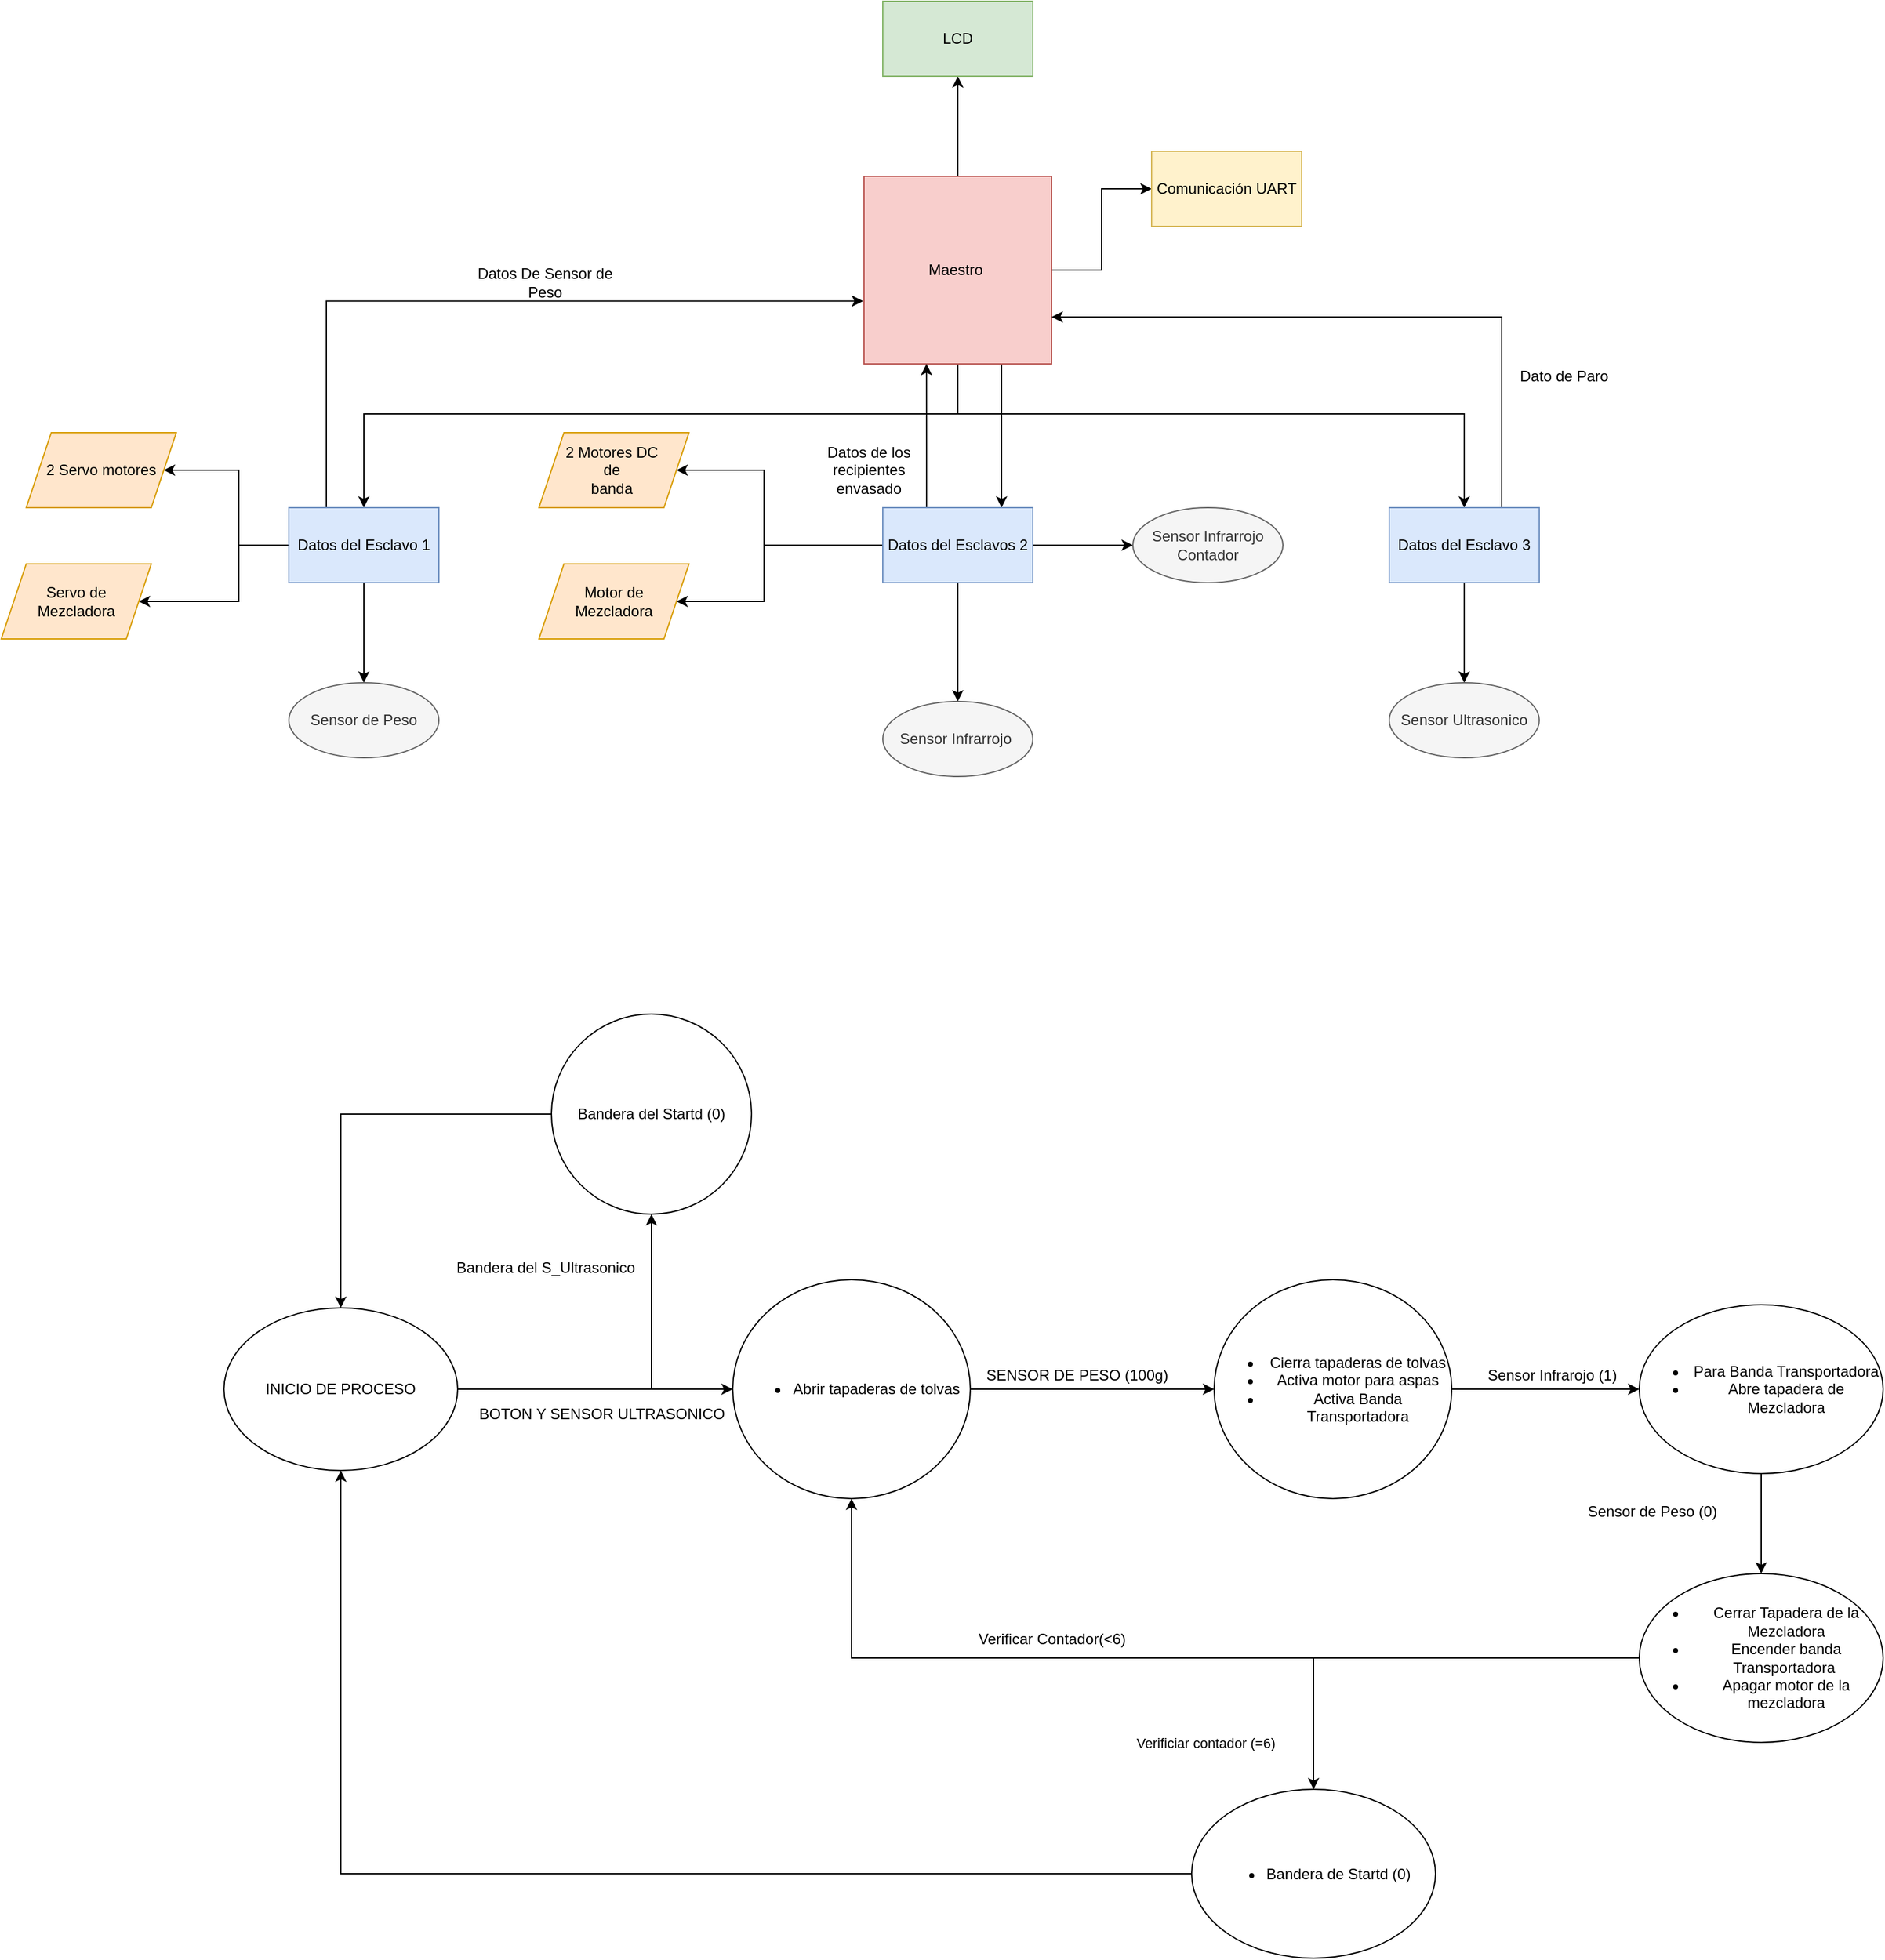 <mxfile version="14.9.8" type="device"><diagram id="5IJGKHmE7hL401gPtstl" name="Page-1"><mxGraphModel dx="2048" dy="681" grid="1" gridSize="10" guides="1" tooltips="1" connect="1" arrows="1" fold="1" page="1" pageScale="1" pageWidth="827" pageHeight="1169" math="0" shadow="0"><root><mxCell id="0"/><mxCell id="1" parent="0"/><mxCell id="lGjP0QWWy_b_ne5IOE5p-9" value="" style="edgeStyle=orthogonalEdgeStyle;rounded=0;orthogonalLoop=1;jettySize=auto;html=1;" parent="1" source="lGjP0QWWy_b_ne5IOE5p-1" target="lGjP0QWWy_b_ne5IOE5p-8" edge="1"><mxGeometry relative="1" as="geometry"><Array as="points"><mxPoint x="480" y="420"/><mxPoint x="480" y="420"/></Array></mxGeometry></mxCell><mxCell id="lGjP0QWWy_b_ne5IOE5p-3" value="" style="edgeStyle=orthogonalEdgeStyle;rounded=0;orthogonalLoop=1;jettySize=auto;html=1;" parent="1" source="lGjP0QWWy_b_ne5IOE5p-1" target="lGjP0QWWy_b_ne5IOE5p-2" edge="1"><mxGeometry relative="1" as="geometry"/></mxCell><mxCell id="lGjP0QWWy_b_ne5IOE5p-5" value="" style="edgeStyle=orthogonalEdgeStyle;rounded=0;orthogonalLoop=1;jettySize=auto;html=1;" parent="1" source="lGjP0QWWy_b_ne5IOE5p-1" target="lGjP0QWWy_b_ne5IOE5p-4" edge="1"><mxGeometry relative="1" as="geometry"/></mxCell><mxCell id="lGjP0QWWy_b_ne5IOE5p-32" style="edgeStyle=orthogonalEdgeStyle;rounded=0;orthogonalLoop=1;jettySize=auto;html=1;entryX=0.5;entryY=0;entryDx=0;entryDy=0;" parent="1" source="lGjP0QWWy_b_ne5IOE5p-1" target="lGjP0QWWy_b_ne5IOE5p-11" edge="1"><mxGeometry relative="1" as="geometry"><Array as="points"><mxPoint x="445" y="390"/><mxPoint x="-30" y="390"/></Array></mxGeometry></mxCell><mxCell id="lGjP0QWWy_b_ne5IOE5p-33" style="edgeStyle=orthogonalEdgeStyle;rounded=0;orthogonalLoop=1;jettySize=auto;html=1;entryX=0.5;entryY=0;entryDx=0;entryDy=0;" parent="1" source="lGjP0QWWy_b_ne5IOE5p-1" target="lGjP0QWWy_b_ne5IOE5p-12" edge="1"><mxGeometry relative="1" as="geometry"><Array as="points"><mxPoint x="445" y="390"/><mxPoint x="850" y="390"/></Array></mxGeometry></mxCell><mxCell id="lGjP0QWWy_b_ne5IOE5p-1" value="Maestro&amp;nbsp;" style="whiteSpace=wrap;html=1;aspect=fixed;fillColor=#f8cecc;strokeColor=#b85450;" parent="1" vertex="1"><mxGeometry x="370" y="200" width="150" height="150" as="geometry"/></mxCell><mxCell id="lGjP0QWWy_b_ne5IOE5p-2" value="LCD" style="whiteSpace=wrap;html=1;fillColor=#d5e8d4;strokeColor=#82b366;" parent="1" vertex="1"><mxGeometry x="385" y="60" width="120" height="60" as="geometry"/></mxCell><mxCell id="lGjP0QWWy_b_ne5IOE5p-4" value="Comunicación UART" style="whiteSpace=wrap;html=1;fillColor=#fff2cc;strokeColor=#d6b656;" parent="1" vertex="1"><mxGeometry x="600" y="180" width="120" height="60" as="geometry"/></mxCell><mxCell id="lGjP0QWWy_b_ne5IOE5p-22" value="" style="edgeStyle=orthogonalEdgeStyle;rounded=0;orthogonalLoop=1;jettySize=auto;html=1;" parent="1" source="lGjP0QWWy_b_ne5IOE5p-8" target="lGjP0QWWy_b_ne5IOE5p-21" edge="1"><mxGeometry relative="1" as="geometry"/></mxCell><mxCell id="lGjP0QWWy_b_ne5IOE5p-24" value="" style="edgeStyle=orthogonalEdgeStyle;rounded=0;orthogonalLoop=1;jettySize=auto;html=1;" parent="1" source="lGjP0QWWy_b_ne5IOE5p-8" target="lGjP0QWWy_b_ne5IOE5p-23" edge="1"><mxGeometry relative="1" as="geometry"><Array as="points"><mxPoint x="290" y="495"/><mxPoint x="290" y="435"/></Array></mxGeometry></mxCell><mxCell id="lGjP0QWWy_b_ne5IOE5p-26" value="" style="edgeStyle=orthogonalEdgeStyle;rounded=0;orthogonalLoop=1;jettySize=auto;html=1;" parent="1" source="lGjP0QWWy_b_ne5IOE5p-8" target="lGjP0QWWy_b_ne5IOE5p-25" edge="1"><mxGeometry relative="1" as="geometry"/></mxCell><mxCell id="lGjP0QWWy_b_ne5IOE5p-35" style="edgeStyle=orthogonalEdgeStyle;rounded=0;orthogonalLoop=1;jettySize=auto;html=1;entryX=1;entryY=0.5;entryDx=0;entryDy=0;" parent="1" source="lGjP0QWWy_b_ne5IOE5p-8" target="lGjP0QWWy_b_ne5IOE5p-34" edge="1"><mxGeometry relative="1" as="geometry"><Array as="points"><mxPoint x="290" y="495"/><mxPoint x="290" y="540"/></Array></mxGeometry></mxCell><mxCell id="lGjP0QWWy_b_ne5IOE5p-38" style="edgeStyle=orthogonalEdgeStyle;rounded=0;orthogonalLoop=1;jettySize=auto;html=1;entryX=0.333;entryY=1;entryDx=0;entryDy=0;entryPerimeter=0;" parent="1" source="lGjP0QWWy_b_ne5IOE5p-8" target="lGjP0QWWy_b_ne5IOE5p-1" edge="1"><mxGeometry relative="1" as="geometry"><Array as="points"><mxPoint x="420" y="420"/><mxPoint x="420" y="420"/></Array></mxGeometry></mxCell><mxCell id="lGjP0QWWy_b_ne5IOE5p-8" value="Datos del Esclavos 2" style="whiteSpace=wrap;html=1;fillColor=#dae8fc;strokeColor=#6c8ebf;" parent="1" vertex="1"><mxGeometry x="385" y="465" width="120" height="60" as="geometry"/></mxCell><mxCell id="lGjP0QWWy_b_ne5IOE5p-18" value="" style="edgeStyle=orthogonalEdgeStyle;rounded=0;orthogonalLoop=1;jettySize=auto;html=1;" parent="1" source="lGjP0QWWy_b_ne5IOE5p-11" target="lGjP0QWWy_b_ne5IOE5p-17" edge="1"><mxGeometry relative="1" as="geometry"/></mxCell><mxCell id="lGjP0QWWy_b_ne5IOE5p-20" value="" style="edgeStyle=orthogonalEdgeStyle;rounded=0;orthogonalLoop=1;jettySize=auto;html=1;" parent="1" source="lGjP0QWWy_b_ne5IOE5p-11" target="lGjP0QWWy_b_ne5IOE5p-19" edge="1"><mxGeometry relative="1" as="geometry"><Array as="points"><mxPoint x="-130" y="495"/><mxPoint x="-130" y="435"/></Array></mxGeometry></mxCell><mxCell id="lGjP0QWWy_b_ne5IOE5p-36" style="edgeStyle=orthogonalEdgeStyle;rounded=0;orthogonalLoop=1;jettySize=auto;html=1;entryX=-0.005;entryY=0.665;entryDx=0;entryDy=0;entryPerimeter=0;" parent="1" source="lGjP0QWWy_b_ne5IOE5p-11" target="lGjP0QWWy_b_ne5IOE5p-1" edge="1"><mxGeometry relative="1" as="geometry"><Array as="points"><mxPoint x="-60" y="300"/></Array></mxGeometry></mxCell><mxCell id="lGjP0QWWy_b_ne5IOE5p-49" style="edgeStyle=orthogonalEdgeStyle;rounded=0;orthogonalLoop=1;jettySize=auto;html=1;entryX=1;entryY=0.5;entryDx=0;entryDy=0;" parent="1" source="lGjP0QWWy_b_ne5IOE5p-11" target="lGjP0QWWy_b_ne5IOE5p-48" edge="1"><mxGeometry relative="1" as="geometry"><Array as="points"><mxPoint x="-130" y="495"/><mxPoint x="-130" y="540"/></Array></mxGeometry></mxCell><mxCell id="lGjP0QWWy_b_ne5IOE5p-11" value="Datos del Esclavo 1" style="rounded=0;whiteSpace=wrap;html=1;fillColor=#dae8fc;strokeColor=#6c8ebf;" parent="1" vertex="1"><mxGeometry x="-90" y="465" width="120" height="60" as="geometry"/></mxCell><mxCell id="lGjP0QWWy_b_ne5IOE5p-41" style="edgeStyle=orthogonalEdgeStyle;rounded=0;orthogonalLoop=1;jettySize=auto;html=1;entryX=1;entryY=0.75;entryDx=0;entryDy=0;" parent="1" source="lGjP0QWWy_b_ne5IOE5p-12" target="lGjP0QWWy_b_ne5IOE5p-1" edge="1"><mxGeometry relative="1" as="geometry"><Array as="points"><mxPoint x="880" y="313"/></Array></mxGeometry></mxCell><mxCell id="lGjP0QWWy_b_ne5IOE5p-51" value="" style="edgeStyle=orthogonalEdgeStyle;rounded=0;orthogonalLoop=1;jettySize=auto;html=1;" parent="1" source="lGjP0QWWy_b_ne5IOE5p-12" target="lGjP0QWWy_b_ne5IOE5p-50" edge="1"><mxGeometry relative="1" as="geometry"/></mxCell><mxCell id="lGjP0QWWy_b_ne5IOE5p-12" value="Datos del Esclavo 3&lt;br&gt;" style="rounded=0;whiteSpace=wrap;html=1;fillColor=#dae8fc;strokeColor=#6c8ebf;" parent="1" vertex="1"><mxGeometry x="790" y="465" width="120" height="60" as="geometry"/></mxCell><mxCell id="lGjP0QWWy_b_ne5IOE5p-17" value="Sensor de Peso" style="ellipse;whiteSpace=wrap;html=1;rounded=0;strokeColor=#666666;fillColor=#f5f5f5;fontColor=#333333;" parent="1" vertex="1"><mxGeometry x="-90" y="605" width="120" height="60" as="geometry"/></mxCell><mxCell id="lGjP0QWWy_b_ne5IOE5p-19" value="2 Servo motores" style="shape=parallelogram;perimeter=parallelogramPerimeter;whiteSpace=wrap;html=1;fixedSize=1;rounded=0;strokeColor=#d79b00;fillColor=#ffe6cc;" parent="1" vertex="1"><mxGeometry x="-300" y="405" width="120" height="60" as="geometry"/></mxCell><mxCell id="lGjP0QWWy_b_ne5IOE5p-21" value="Sensor Infrarrojo&amp;nbsp;" style="ellipse;whiteSpace=wrap;html=1;strokeColor=#666666;fillColor=#f5f5f5;fontColor=#333333;" parent="1" vertex="1"><mxGeometry x="385" y="620" width="120" height="60" as="geometry"/></mxCell><mxCell id="lGjP0QWWy_b_ne5IOE5p-23" value="2 Motores DC&amp;nbsp;&lt;br&gt;de&amp;nbsp;&lt;br&gt;banda&amp;nbsp;" style="shape=parallelogram;perimeter=parallelogramPerimeter;whiteSpace=wrap;html=1;fixedSize=1;strokeColor=#d79b00;fillColor=#ffe6cc;" parent="1" vertex="1"><mxGeometry x="110" y="405" width="120" height="60" as="geometry"/></mxCell><mxCell id="lGjP0QWWy_b_ne5IOE5p-25" value="Sensor Infrarrojo Contador" style="ellipse;whiteSpace=wrap;html=1;strokeColor=#666666;fillColor=#f5f5f5;fontColor=#333333;" parent="1" vertex="1"><mxGeometry x="585" y="465" width="120" height="60" as="geometry"/></mxCell><mxCell id="lGjP0QWWy_b_ne5IOE5p-34" value="Motor de &lt;br&gt;Mezcladora" style="shape=parallelogram;perimeter=parallelogramPerimeter;whiteSpace=wrap;html=1;fixedSize=1;fillColor=#ffe6cc;strokeColor=#d79b00;" parent="1" vertex="1"><mxGeometry x="110" y="510" width="120" height="60" as="geometry"/></mxCell><mxCell id="lGjP0QWWy_b_ne5IOE5p-37" value="Datos De Sensor de Peso" style="text;html=1;strokeColor=none;fillColor=none;align=center;verticalAlign=middle;whiteSpace=wrap;rounded=0;" parent="1" vertex="1"><mxGeometry x="45" y="280" width="140" height="10" as="geometry"/></mxCell><mxCell id="lGjP0QWWy_b_ne5IOE5p-39" value="Datos de los recipientes envasado" style="text;html=1;strokeColor=none;fillColor=none;align=center;verticalAlign=middle;whiteSpace=wrap;rounded=0;" parent="1" vertex="1"><mxGeometry x="334" y="425" width="80" height="20" as="geometry"/></mxCell><mxCell id="lGjP0QWWy_b_ne5IOE5p-42" value="Dato de Paro" style="text;html=1;strokeColor=none;fillColor=none;align=center;verticalAlign=middle;whiteSpace=wrap;rounded=0;" parent="1" vertex="1"><mxGeometry x="890" y="350" width="80" height="20" as="geometry"/></mxCell><mxCell id="lGjP0QWWy_b_ne5IOE5p-48" value="Servo de &lt;br&gt;Mezcladora" style="shape=parallelogram;perimeter=parallelogramPerimeter;whiteSpace=wrap;html=1;fixedSize=1;fillColor=#ffe6cc;strokeColor=#d79b00;" parent="1" vertex="1"><mxGeometry x="-320" y="510" width="120" height="60" as="geometry"/></mxCell><mxCell id="lGjP0QWWy_b_ne5IOE5p-50" value="Sensor Ultrasonico" style="ellipse;whiteSpace=wrap;html=1;rounded=0;strokeColor=#666666;fillColor=#f5f5f5;fontColor=#333333;" parent="1" vertex="1"><mxGeometry x="790" y="605" width="120" height="60" as="geometry"/></mxCell><mxCell id="lGjP0QWWy_b_ne5IOE5p-69" value="" style="edgeStyle=orthogonalEdgeStyle;rounded=0;orthogonalLoop=1;jettySize=auto;html=1;" parent="1" source="lGjP0QWWy_b_ne5IOE5p-67" target="lGjP0QWWy_b_ne5IOE5p-68" edge="1"><mxGeometry relative="1" as="geometry"/></mxCell><mxCell id="lGjP0QWWy_b_ne5IOE5p-90" style="edgeStyle=orthogonalEdgeStyle;rounded=0;orthogonalLoop=1;jettySize=auto;html=1;entryX=0.5;entryY=1;entryDx=0;entryDy=0;" parent="1" source="lGjP0QWWy_b_ne5IOE5p-67" target="lGjP0QWWy_b_ne5IOE5p-89" edge="1"><mxGeometry relative="1" as="geometry"/></mxCell><mxCell id="lGjP0QWWy_b_ne5IOE5p-67" value="INICIO DE PROCESO" style="ellipse;whiteSpace=wrap;html=1;aspect=fixed;fontFamily=Helvetica;fontSize=12;fontColor=#000000;align=center;strokeColor=#000000;fillColor=#ffffff;" parent="1" vertex="1"><mxGeometry x="-141.88" y="1105" width="186.88" height="130" as="geometry"/></mxCell><mxCell id="lGjP0QWWy_b_ne5IOE5p-72" value="" style="edgeStyle=orthogonalEdgeStyle;rounded=0;orthogonalLoop=1;jettySize=auto;html=1;" parent="1" source="lGjP0QWWy_b_ne5IOE5p-68" target="lGjP0QWWy_b_ne5IOE5p-71" edge="1"><mxGeometry relative="1" as="geometry"/></mxCell><mxCell id="lGjP0QWWy_b_ne5IOE5p-68" value="&lt;ul&gt;&lt;li&gt;Abrir tapaderas de tolvas&lt;/li&gt;&lt;/ul&gt;" style="ellipse;whiteSpace=wrap;html=1;aspect=fixed;fontFamily=Helvetica;fontSize=12;fontColor=#000000;align=center;strokeColor=#000000;fillColor=#ffffff;" parent="1" vertex="1"><mxGeometry x="265" y="1082.5" width="190" height="175" as="geometry"/></mxCell><mxCell id="lGjP0QWWy_b_ne5IOE5p-70" value="BOTON Y SENSOR ULTRASONICO" style="text;html=1;align=center;verticalAlign=middle;resizable=0;points=[];autosize=1;strokeColor=none;" parent="1" vertex="1"><mxGeometry x="55" y="1180" width="210" height="20" as="geometry"/></mxCell><mxCell id="lGjP0QWWy_b_ne5IOE5p-75" value="" style="edgeStyle=orthogonalEdgeStyle;rounded=0;orthogonalLoop=1;jettySize=auto;html=1;" parent="1" source="lGjP0QWWy_b_ne5IOE5p-71" target="lGjP0QWWy_b_ne5IOE5p-74" edge="1"><mxGeometry relative="1" as="geometry"/></mxCell><mxCell id="lGjP0QWWy_b_ne5IOE5p-71" value="&lt;ul&gt;&lt;li&gt;Cierra tapaderas de tolvas&lt;/li&gt;&lt;li&gt;Activa motor para aspas&lt;/li&gt;&lt;li&gt;Activa Banda Transportadora&lt;/li&gt;&lt;/ul&gt;" style="ellipse;whiteSpace=wrap;html=1;aspect=fixed;fontFamily=Helvetica;fontSize=12;fontColor=#000000;align=center;strokeColor=#000000;fillColor=#ffffff;" parent="1" vertex="1"><mxGeometry x="650" y="1082.5" width="190" height="175" as="geometry"/></mxCell><mxCell id="lGjP0QWWy_b_ne5IOE5p-73" value="SENSOR DE PESO (100g)" style="text;html=1;align=center;verticalAlign=middle;resizable=0;points=[];autosize=1;strokeColor=none;" parent="1" vertex="1"><mxGeometry x="460" y="1149" width="160" height="20" as="geometry"/></mxCell><mxCell id="lGjP0QWWy_b_ne5IOE5p-82" value="" style="edgeStyle=orthogonalEdgeStyle;rounded=0;orthogonalLoop=1;jettySize=auto;html=1;" parent="1" source="lGjP0QWWy_b_ne5IOE5p-74" target="lGjP0QWWy_b_ne5IOE5p-81" edge="1"><mxGeometry relative="1" as="geometry"/></mxCell><mxCell id="lGjP0QWWy_b_ne5IOE5p-74" value="&lt;ul&gt;&lt;li&gt;Para Banda Transportadora&lt;/li&gt;&lt;li&gt;Abre tapadera de Mezcladora&lt;/li&gt;&lt;/ul&gt;" style="ellipse;whiteSpace=wrap;html=1;aspect=fixed;fontFamily=Helvetica;fontSize=12;fontColor=#000000;align=center;strokeColor=#000000;fillColor=#ffffff;" parent="1" vertex="1"><mxGeometry x="990" y="1102.5" width="195" height="135" as="geometry"/></mxCell><mxCell id="lGjP0QWWy_b_ne5IOE5p-76" value="Sensor Infrarojo (1)" style="text;html=1;align=center;verticalAlign=middle;resizable=0;points=[];autosize=1;strokeColor=none;" parent="1" vertex="1"><mxGeometry x="860" y="1149" width="120" height="20" as="geometry"/></mxCell><mxCell id="lGjP0QWWy_b_ne5IOE5p-86" value="" style="edgeStyle=orthogonalEdgeStyle;rounded=0;orthogonalLoop=1;jettySize=auto;html=1;" parent="1" source="lGjP0QWWy_b_ne5IOE5p-81" target="lGjP0QWWy_b_ne5IOE5p-85" edge="1"><mxGeometry relative="1" as="geometry"/></mxCell><mxCell id="lGjP0QWWy_b_ne5IOE5p-87" value="Verificiar contador (=6)" style="edgeLabel;html=1;align=center;verticalAlign=middle;resizable=0;points=[];" parent="lGjP0QWWy_b_ne5IOE5p-86" vertex="1" connectable="0"><mxGeometry x="-0.252" y="4" relative="1" as="geometry"><mxPoint x="-211" y="64" as="offset"/></mxGeometry></mxCell><mxCell id="lGjP0QWWy_b_ne5IOE5p-88" style="edgeStyle=orthogonalEdgeStyle;rounded=0;orthogonalLoop=1;jettySize=auto;html=1;entryX=0.5;entryY=1;entryDx=0;entryDy=0;" parent="1" source="lGjP0QWWy_b_ne5IOE5p-81" target="lGjP0QWWy_b_ne5IOE5p-68" edge="1"><mxGeometry relative="1" as="geometry"/></mxCell><mxCell id="lGjP0QWWy_b_ne5IOE5p-81" value="&lt;ul&gt;&lt;li&gt;Cerrar Tapadera de la Mezcladora&lt;/li&gt;&lt;li&gt;Encender banda Transportadora&amp;nbsp;&lt;/li&gt;&lt;li&gt;Apagar motor de la mezcladora&lt;/li&gt;&lt;/ul&gt;" style="ellipse;whiteSpace=wrap;html=1;aspect=fixed;fontFamily=Helvetica;fontSize=12;fontColor=#000000;align=center;strokeColor=#000000;fillColor=#ffffff;" parent="1" vertex="1"><mxGeometry x="990" y="1317.5" width="195" height="135" as="geometry"/></mxCell><mxCell id="lGjP0QWWy_b_ne5IOE5p-83" value="Sensor de Peso (0)" style="text;html=1;align=center;verticalAlign=middle;resizable=0;points=[];autosize=1;strokeColor=none;" parent="1" vertex="1"><mxGeometry x="940" y="1257.5" width="120" height="20" as="geometry"/></mxCell><mxCell id="lGjP0QWWy_b_ne5IOE5p-91" style="edgeStyle=orthogonalEdgeStyle;rounded=0;orthogonalLoop=1;jettySize=auto;html=1;entryX=0.5;entryY=1;entryDx=0;entryDy=0;" parent="1" source="lGjP0QWWy_b_ne5IOE5p-85" target="lGjP0QWWy_b_ne5IOE5p-67" edge="1"><mxGeometry relative="1" as="geometry"/></mxCell><mxCell id="lGjP0QWWy_b_ne5IOE5p-85" value="&lt;ul&gt;&lt;li&gt;Bandera de Startd (0)&lt;/li&gt;&lt;/ul&gt;" style="ellipse;whiteSpace=wrap;html=1;aspect=fixed;fontFamily=Helvetica;fontSize=12;fontColor=#000000;align=center;strokeColor=#000000;fillColor=#ffffff;" parent="1" vertex="1"><mxGeometry x="632" y="1490" width="195" height="135" as="geometry"/></mxCell><mxCell id="lGjP0QWWy_b_ne5IOE5p-93" style="edgeStyle=orthogonalEdgeStyle;rounded=0;orthogonalLoop=1;jettySize=auto;html=1;entryX=0.5;entryY=0;entryDx=0;entryDy=0;" parent="1" source="lGjP0QWWy_b_ne5IOE5p-89" target="lGjP0QWWy_b_ne5IOE5p-67" edge="1"><mxGeometry relative="1" as="geometry"/></mxCell><mxCell id="lGjP0QWWy_b_ne5IOE5p-89" value="Bandera del Startd (0)" style="ellipse;whiteSpace=wrap;html=1;aspect=fixed;" parent="1" vertex="1"><mxGeometry x="120" y="870" width="160" height="160" as="geometry"/></mxCell><mxCell id="lGjP0QWWy_b_ne5IOE5p-92" value="Verificar Contador(&amp;lt;6)" style="text;html=1;align=center;verticalAlign=middle;resizable=0;points=[];autosize=1;strokeColor=none;" parent="1" vertex="1"><mxGeometry x="455" y="1360" width="130" height="20" as="geometry"/></mxCell><mxCell id="lGjP0QWWy_b_ne5IOE5p-94" value="Bandera del S_Ultrasonico" style="text;html=1;align=center;verticalAlign=middle;resizable=0;points=[];autosize=1;strokeColor=none;" parent="1" vertex="1"><mxGeometry x="35" y="1062.5" width="160" height="20" as="geometry"/></mxCell></root></mxGraphModel></diagram></mxfile>